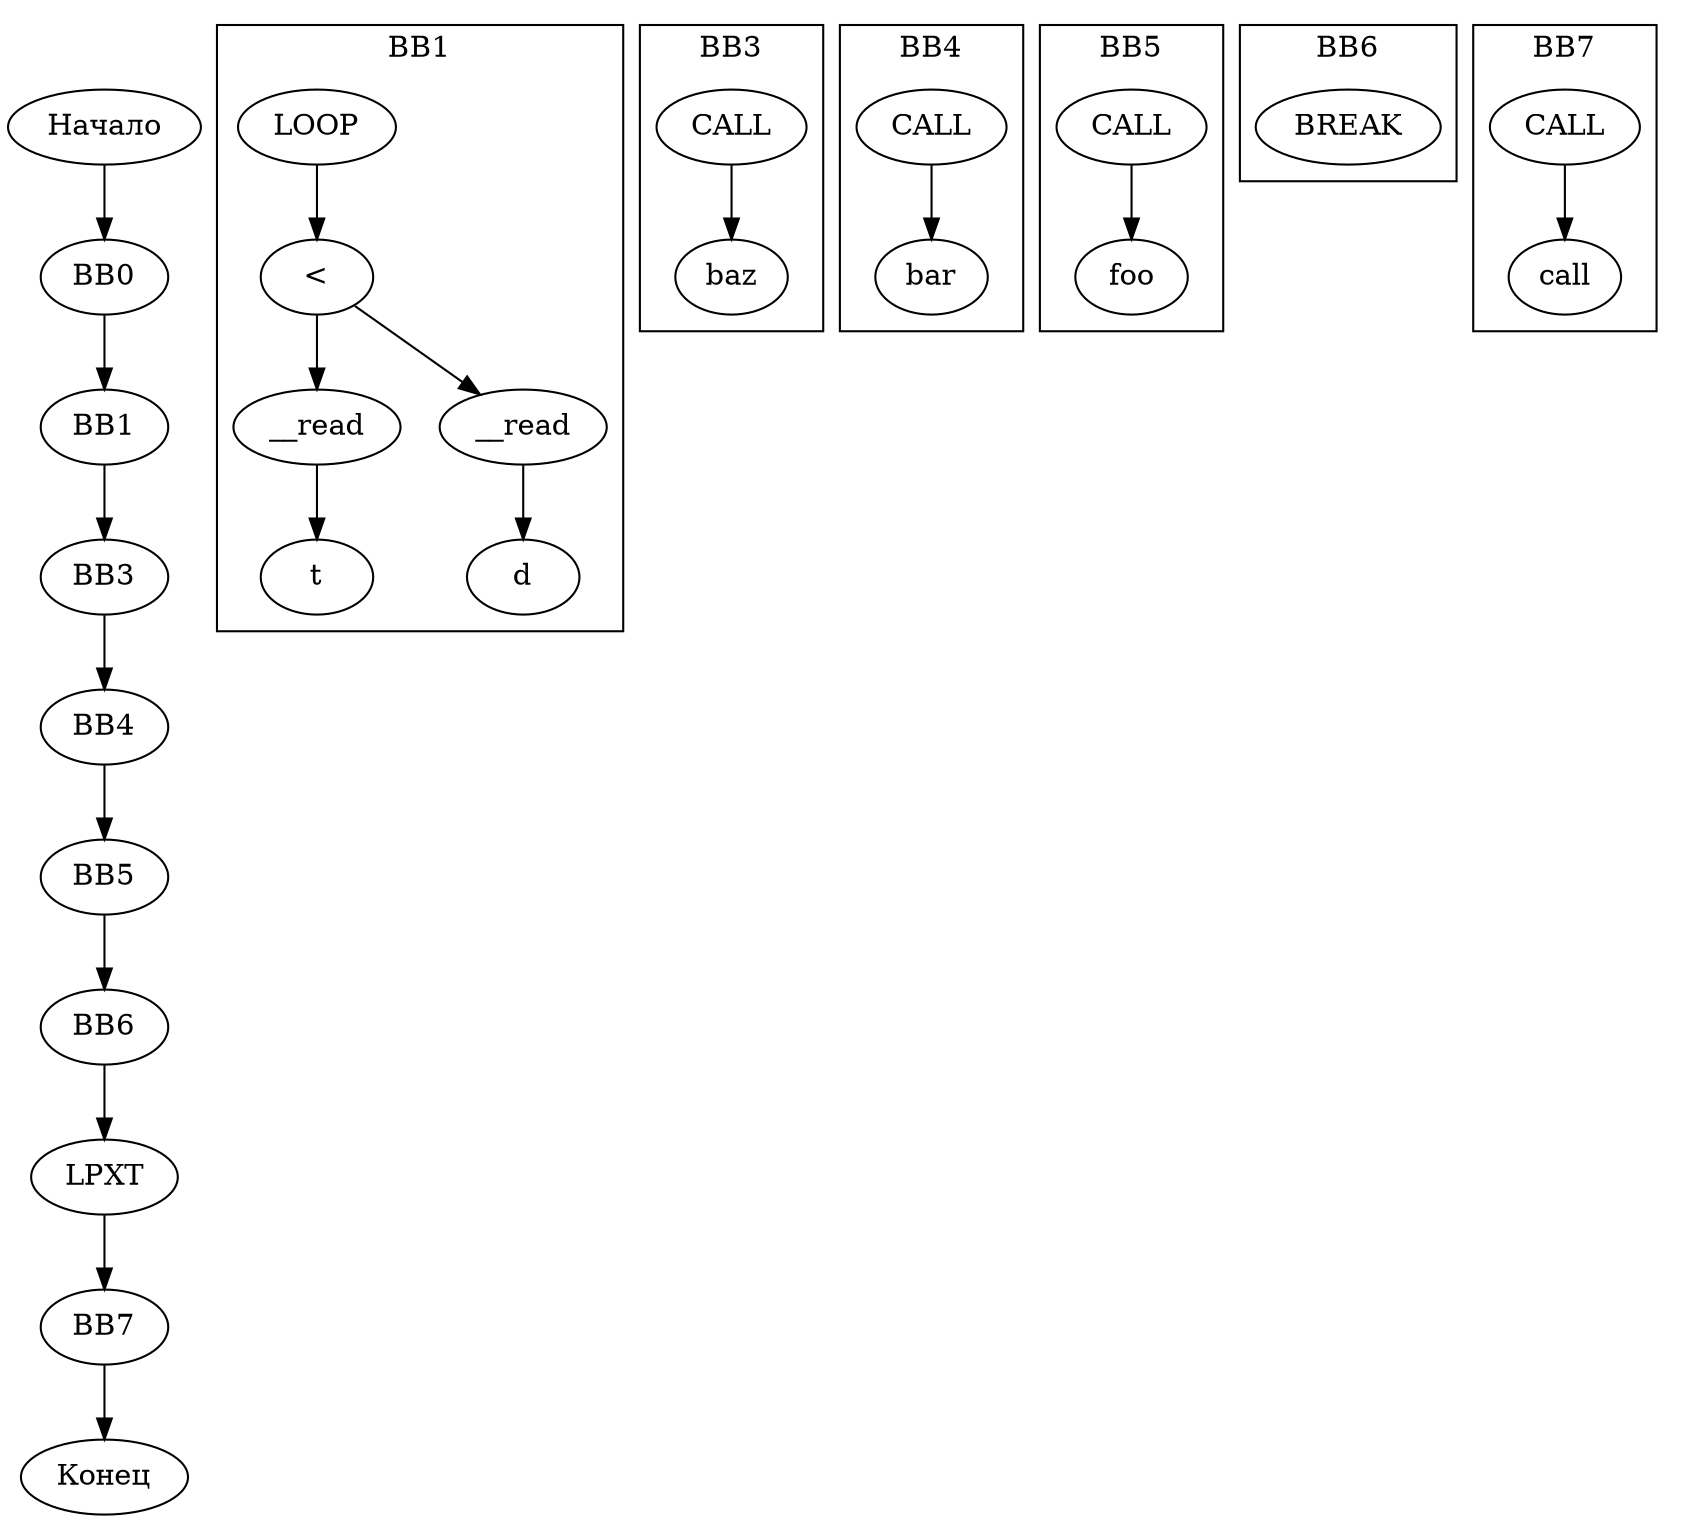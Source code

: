 digraph G {
    rankdir=TB;
    start [label="Начало"];
    end [label="Конец"];
    node0 [label="BB0"];
    node1 [label="BB1"];
    node2 [label="LPXT"];
    node3 [label="BB3"];
    node4 [label="BB4"];
    node5 [label="BB5"];
    node6 [label="BB6"];
    node7 [label="BB7"];
    node0 -> node1;
    node1 -> node3;
    node2 -> node7;
    node3 -> node4;
    node4 -> node5;
    node5 -> node6;
    node6 -> node2;
    start -> node0;
    node7 -> end;
subgraph cluster_0 {
    label="BB0";
}
subgraph cluster_1 {
    label="BB1";
    cluster_1_node419449800 [label="LOOP"];
    cluster_1_node419406120 [label="<"];
    cluster_1_node959920637 [label="__read"];
    cluster_1_node419406432 [label="t"];
    cluster_1_node2950410552 [label="__read"];
    cluster_1_node419407056 [label="d"];
    cluster_1_node419449800 -> cluster_1_node419406120;
    cluster_1_node419406120 -> cluster_1_node959920637;
    cluster_1_node959920637 -> cluster_1_node419406432;
    cluster_1_node419406120 -> cluster_1_node2950410552;
    cluster_1_node2950410552 -> cluster_1_node419407056;
}
subgraph cluster_3 {
    label="BB3";
    cluster_3_node419446680 [label="CALL"];
    cluster_3_node419446368 [label="baz"];
    cluster_3_node419446680 -> cluster_3_node419446368;
}
subgraph cluster_4 {
    label="BB4";
    cluster_4_node419447304 [label="CALL"];
    cluster_4_node419445432 [label="bar"];
    cluster_4_node419447304 -> cluster_4_node419445432;
}
subgraph cluster_5 {
    label="BB5";
    cluster_5_node419447928 [label="CALL"];
    cluster_5_node419444496 [label="foo"];
    cluster_5_node419447928 -> cluster_5_node419444496;
}
subgraph cluster_6 {
    label="BB6";
    cluster_6_node419448552 [label="BREAK"];
}
subgraph cluster_7 {
    label="BB7";
    cluster_7_node419451048 [label="CALL"];
    cluster_7_node419450736 [label="call"];
    cluster_7_node419451048 -> cluster_7_node419450736;
}
}
